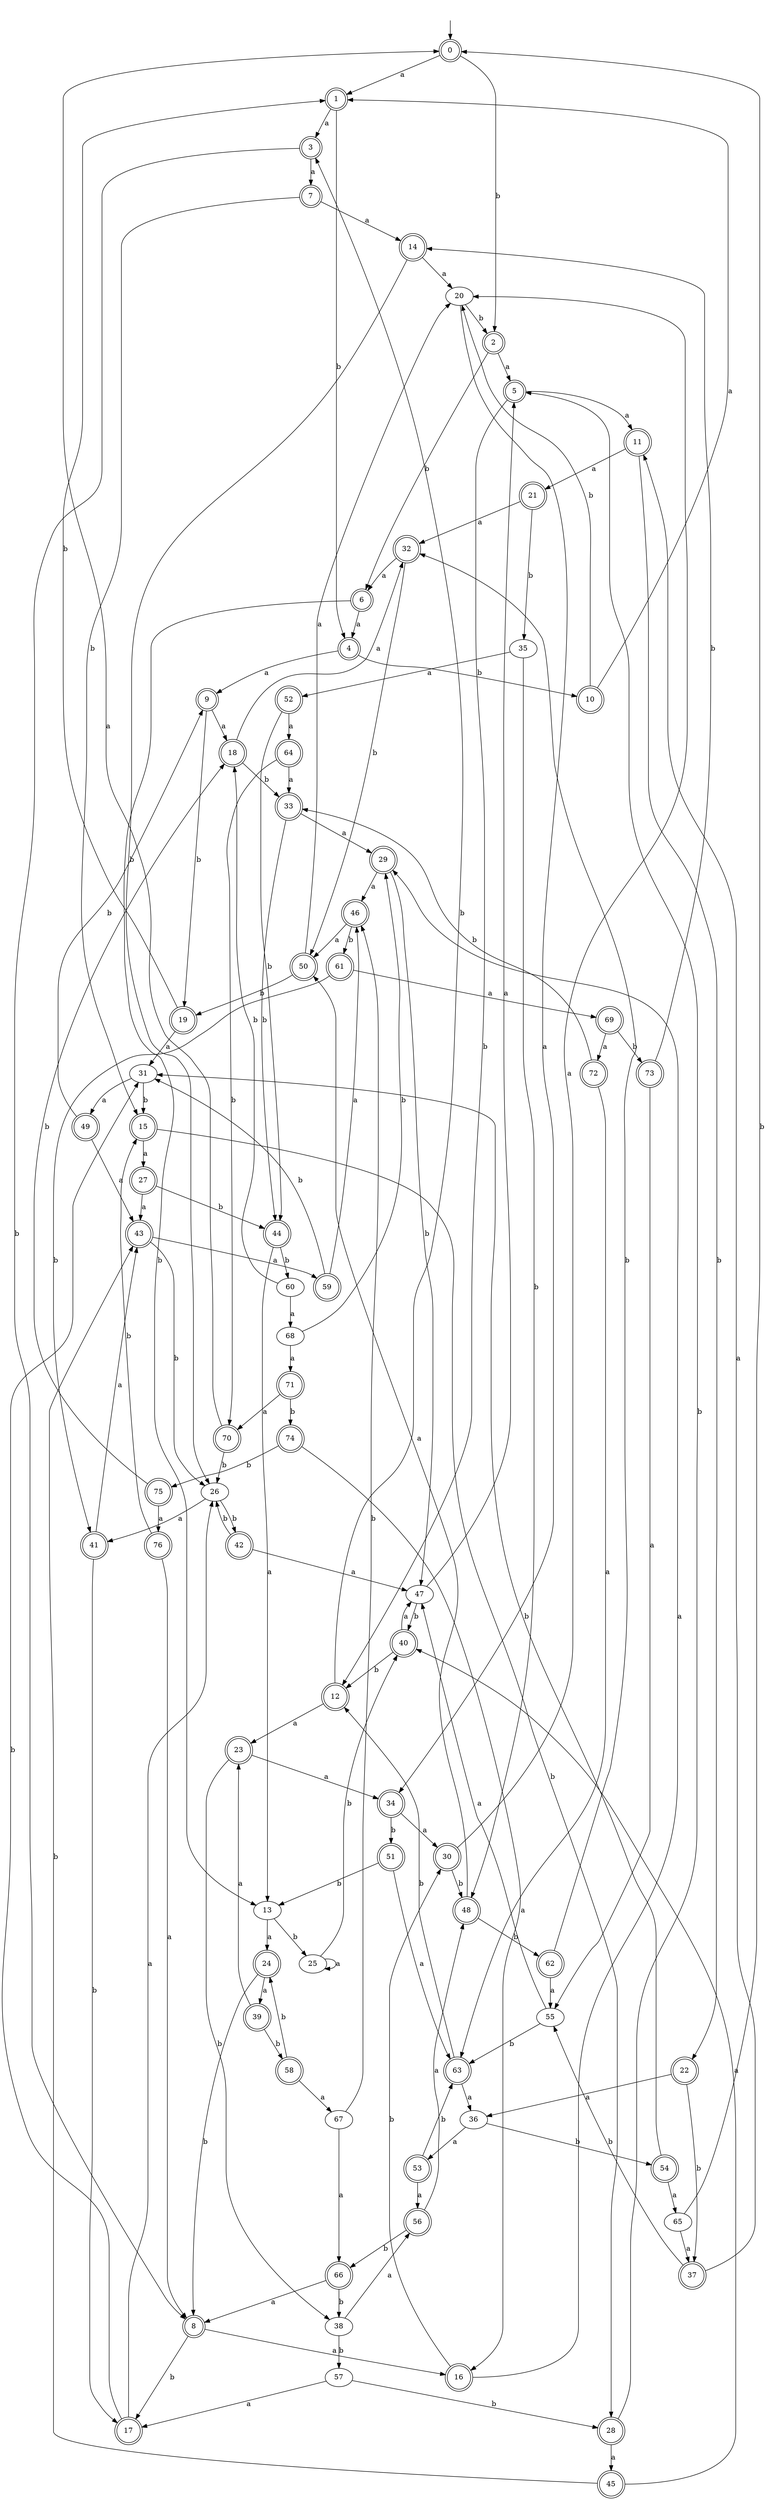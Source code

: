 digraph RandomDFA {
  __start0 [label="", shape=none];
  __start0 -> 0 [label=""];
  0 [shape=circle] [shape=doublecircle]
  0 -> 1 [label="a"]
  0 -> 2 [label="b"]
  1 [shape=doublecircle]
  1 -> 3 [label="a"]
  1 -> 4 [label="b"]
  2 [shape=doublecircle]
  2 -> 5 [label="a"]
  2 -> 6 [label="b"]
  3 [shape=doublecircle]
  3 -> 7 [label="a"]
  3 -> 8 [label="b"]
  4 [shape=doublecircle]
  4 -> 9 [label="a"]
  4 -> 10 [label="b"]
  5 [shape=doublecircle]
  5 -> 11 [label="a"]
  5 -> 12 [label="b"]
  6 [shape=doublecircle]
  6 -> 4 [label="a"]
  6 -> 13 [label="b"]
  7 [shape=doublecircle]
  7 -> 14 [label="a"]
  7 -> 15 [label="b"]
  8 [shape=doublecircle]
  8 -> 16 [label="a"]
  8 -> 17 [label="b"]
  9 [shape=doublecircle]
  9 -> 18 [label="a"]
  9 -> 19 [label="b"]
  10 [shape=doublecircle]
  10 -> 1 [label="a"]
  10 -> 20 [label="b"]
  11 [shape=doublecircle]
  11 -> 21 [label="a"]
  11 -> 22 [label="b"]
  12 [shape=doublecircle]
  12 -> 23 [label="a"]
  12 -> 3 [label="b"]
  13
  13 -> 24 [label="a"]
  13 -> 25 [label="b"]
  14 [shape=doublecircle]
  14 -> 20 [label="a"]
  14 -> 26 [label="b"]
  15 [shape=doublecircle]
  15 -> 27 [label="a"]
  15 -> 28 [label="b"]
  16 [shape=doublecircle]
  16 -> 29 [label="a"]
  16 -> 30 [label="b"]
  17 [shape=doublecircle]
  17 -> 26 [label="a"]
  17 -> 31 [label="b"]
  18 [shape=doublecircle]
  18 -> 32 [label="a"]
  18 -> 33 [label="b"]
  19 [shape=doublecircle]
  19 -> 31 [label="a"]
  19 -> 1 [label="b"]
  20
  20 -> 34 [label="a"]
  20 -> 2 [label="b"]
  21 [shape=doublecircle]
  21 -> 32 [label="a"]
  21 -> 35 [label="b"]
  22 [shape=doublecircle]
  22 -> 36 [label="a"]
  22 -> 37 [label="b"]
  23 [shape=doublecircle]
  23 -> 34 [label="a"]
  23 -> 38 [label="b"]
  24 [shape=doublecircle]
  24 -> 39 [label="a"]
  24 -> 8 [label="b"]
  25
  25 -> 25 [label="a"]
  25 -> 40 [label="b"]
  26
  26 -> 41 [label="a"]
  26 -> 42 [label="b"]
  27 [shape=doublecircle]
  27 -> 43 [label="a"]
  27 -> 44 [label="b"]
  28 [shape=doublecircle]
  28 -> 45 [label="a"]
  28 -> 5 [label="b"]
  29 [shape=doublecircle]
  29 -> 46 [label="a"]
  29 -> 47 [label="b"]
  30 [shape=doublecircle]
  30 -> 20 [label="a"]
  30 -> 48 [label="b"]
  31
  31 -> 49 [label="a"]
  31 -> 15 [label="b"]
  32 [shape=doublecircle]
  32 -> 6 [label="a"]
  32 -> 50 [label="b"]
  33 [shape=doublecircle]
  33 -> 29 [label="a"]
  33 -> 44 [label="b"]
  34 [shape=doublecircle]
  34 -> 30 [label="a"]
  34 -> 51 [label="b"]
  35
  35 -> 52 [label="a"]
  35 -> 48 [label="b"]
  36
  36 -> 53 [label="a"]
  36 -> 54 [label="b"]
  37 [shape=doublecircle]
  37 -> 11 [label="a"]
  37 -> 55 [label="b"]
  38
  38 -> 56 [label="a"]
  38 -> 57 [label="b"]
  39 [shape=doublecircle]
  39 -> 23 [label="a"]
  39 -> 58 [label="b"]
  40 [shape=doublecircle]
  40 -> 47 [label="a"]
  40 -> 12 [label="b"]
  41 [shape=doublecircle]
  41 -> 43 [label="a"]
  41 -> 17 [label="b"]
  42 [shape=doublecircle]
  42 -> 47 [label="a"]
  42 -> 26 [label="b"]
  43 [shape=doublecircle]
  43 -> 59 [label="a"]
  43 -> 26 [label="b"]
  44 [shape=doublecircle]
  44 -> 13 [label="a"]
  44 -> 60 [label="b"]
  45 [shape=doublecircle]
  45 -> 40 [label="a"]
  45 -> 43 [label="b"]
  46 [shape=doublecircle]
  46 -> 50 [label="a"]
  46 -> 61 [label="b"]
  47
  47 -> 5 [label="a"]
  47 -> 40 [label="b"]
  48 [shape=doublecircle]
  48 -> 50 [label="a"]
  48 -> 62 [label="b"]
  49 [shape=doublecircle]
  49 -> 43 [label="a"]
  49 -> 9 [label="b"]
  50 [shape=doublecircle]
  50 -> 20 [label="a"]
  50 -> 19 [label="b"]
  51 [shape=doublecircle]
  51 -> 63 [label="a"]
  51 -> 13 [label="b"]
  52 [shape=doublecircle]
  52 -> 64 [label="a"]
  52 -> 44 [label="b"]
  53 [shape=doublecircle]
  53 -> 56 [label="a"]
  53 -> 63 [label="b"]
  54 [shape=doublecircle]
  54 -> 65 [label="a"]
  54 -> 31 [label="b"]
  55
  55 -> 47 [label="a"]
  55 -> 63 [label="b"]
  56 [shape=doublecircle]
  56 -> 48 [label="a"]
  56 -> 66 [label="b"]
  57
  57 -> 17 [label="a"]
  57 -> 28 [label="b"]
  58 [shape=doublecircle]
  58 -> 67 [label="a"]
  58 -> 24 [label="b"]
  59 [shape=doublecircle]
  59 -> 46 [label="a"]
  59 -> 31 [label="b"]
  60
  60 -> 68 [label="a"]
  60 -> 18 [label="b"]
  61 [shape=doublecircle]
  61 -> 69 [label="a"]
  61 -> 41 [label="b"]
  62 [shape=doublecircle]
  62 -> 55 [label="a"]
  62 -> 32 [label="b"]
  63 [shape=doublecircle]
  63 -> 36 [label="a"]
  63 -> 12 [label="b"]
  64 [shape=doublecircle]
  64 -> 33 [label="a"]
  64 -> 70 [label="b"]
  65
  65 -> 37 [label="a"]
  65 -> 0 [label="b"]
  66 [shape=doublecircle]
  66 -> 8 [label="a"]
  66 -> 38 [label="b"]
  67
  67 -> 66 [label="a"]
  67 -> 46 [label="b"]
  68
  68 -> 71 [label="a"]
  68 -> 29 [label="b"]
  69 [shape=doublecircle]
  69 -> 72 [label="a"]
  69 -> 73 [label="b"]
  70 [shape=doublecircle]
  70 -> 0 [label="a"]
  70 -> 26 [label="b"]
  71 [shape=doublecircle]
  71 -> 70 [label="a"]
  71 -> 74 [label="b"]
  72 [shape=doublecircle]
  72 -> 63 [label="a"]
  72 -> 33 [label="b"]
  73 [shape=doublecircle]
  73 -> 55 [label="a"]
  73 -> 14 [label="b"]
  74 [shape=doublecircle]
  74 -> 16 [label="a"]
  74 -> 75 [label="b"]
  75 [shape=doublecircle]
  75 -> 76 [label="a"]
  75 -> 18 [label="b"]
  76 [shape=doublecircle]
  76 -> 8 [label="a"]
  76 -> 15 [label="b"]
}
